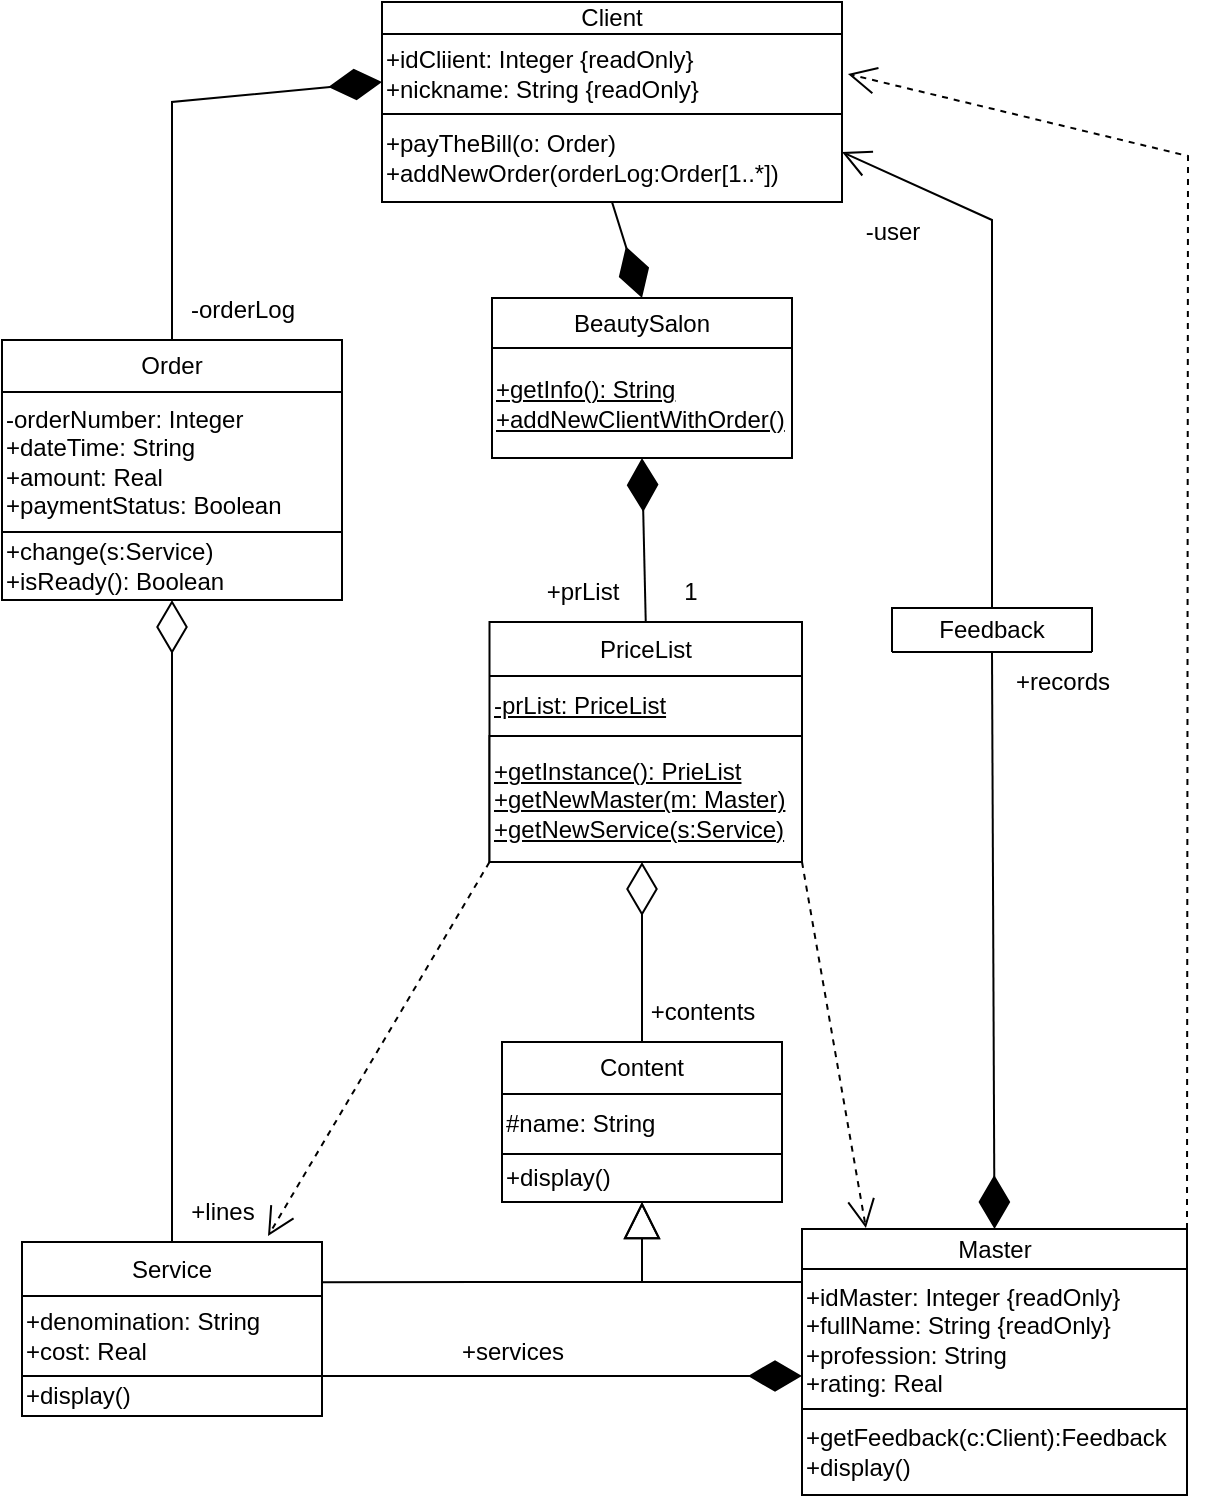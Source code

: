 <mxfile version="22.0.8" type="github">
  <diagram id="C5RBs43oDa-KdzZeNtuy" name="Page-1">
    <mxGraphModel dx="1316" dy="804" grid="1" gridSize="10" guides="1" tooltips="1" connect="1" arrows="1" fold="1" page="1" pageScale="1" pageWidth="827" pageHeight="1169" math="0" shadow="0">
      <root>
        <mxCell id="WIyWlLk6GJQsqaUBKTNV-0" />
        <mxCell id="WIyWlLk6GJQsqaUBKTNV-1" parent="WIyWlLk6GJQsqaUBKTNV-0" />
        <mxCell id="WC2MRUz_Te2z9GJoH_zq-0" value="Order" style="swimlane;fontStyle=0;childLayout=stackLayout;horizontal=1;startSize=26;fillColor=none;horizontalStack=0;resizeParent=1;resizeParentMax=0;resizeLast=0;collapsible=1;marginBottom=0;whiteSpace=wrap;html=1;" parent="WIyWlLk6GJQsqaUBKTNV-1" vertex="1">
          <mxGeometry x="70" y="289" width="170" height="130" as="geometry">
            <mxRectangle x="470" y="233" width="70" height="30" as="alternateBounds" />
          </mxGeometry>
        </mxCell>
        <mxCell id="WC2MRUz_Te2z9GJoH_zq-1" value="&lt;div style=&quot;&quot;&gt;-orderN&lt;span style=&quot;background-color: initial;&quot;&gt;umber: Integer&lt;/span&gt;&lt;/div&gt;&lt;div style=&quot;&quot;&gt;&lt;div style=&quot;&quot;&gt;&lt;span style=&quot;background-color: initial;&quot;&gt;+dateTime: String&lt;/span&gt;&lt;/div&gt;&lt;span style=&quot;background-color: initial;&quot;&gt;&lt;div style=&quot;&quot;&gt;&lt;span style=&quot;background-color: initial;&quot;&gt;+amount: Real&lt;br&gt;+&lt;/span&gt;paymentStatus: Boolean&lt;/div&gt;&lt;/span&gt;&lt;/div&gt;" style="text;html=1;align=left;verticalAlign=middle;resizable=0;points=[];autosize=1;strokeColor=none;fillColor=none;" parent="WC2MRUz_Te2z9GJoH_zq-0" vertex="1">
          <mxGeometry y="26" width="170" height="70" as="geometry" />
        </mxCell>
        <mxCell id="WC2MRUz_Te2z9GJoH_zq-83" value="+change(s:Service)&lt;br&gt;+isReady(): Boolean" style="whiteSpace=wrap;html=1;align=left;" parent="WC2MRUz_Te2z9GJoH_zq-0" vertex="1">
          <mxGeometry y="96" width="170" height="34" as="geometry" />
        </mxCell>
        <mxCell id="WC2MRUz_Te2z9GJoH_zq-2" value="Service" style="swimlane;fontStyle=0;childLayout=stackLayout;horizontal=1;startSize=27;fillColor=none;horizontalStack=0;resizeParent=1;resizeParentMax=0;resizeLast=0;collapsible=1;marginBottom=0;whiteSpace=wrap;html=1;" parent="WIyWlLk6GJQsqaUBKTNV-1" vertex="1">
          <mxGeometry x="80" y="740" width="150" height="87" as="geometry" />
        </mxCell>
        <mxCell id="WC2MRUz_Te2z9GJoH_zq-3" value="+denomination: String&lt;br&gt;+cost: Real" style="text;html=1;align=left;verticalAlign=middle;resizable=0;points=[];autosize=1;strokeColor=none;fillColor=none;" parent="WC2MRUz_Te2z9GJoH_zq-2" vertex="1">
          <mxGeometry y="27" width="150" height="40" as="geometry" />
        </mxCell>
        <mxCell id="2a3KDhAAtPxG6KFBujEm-19" value="+display()" style="rounded=0;whiteSpace=wrap;html=1;align=left;" parent="WC2MRUz_Te2z9GJoH_zq-2" vertex="1">
          <mxGeometry y="67" width="150" height="20" as="geometry" />
        </mxCell>
        <mxCell id="WC2MRUz_Te2z9GJoH_zq-4" value="Master" style="swimlane;fontStyle=0;childLayout=stackLayout;horizontal=1;startSize=20;fillColor=none;horizontalStack=0;resizeParent=1;resizeParentMax=0;resizeLast=0;collapsible=1;marginBottom=0;whiteSpace=wrap;html=1;" parent="WIyWlLk6GJQsqaUBKTNV-1" vertex="1">
          <mxGeometry x="470" y="733.5" width="192.5" height="133" as="geometry">
            <mxRectangle x="320" y="363" width="80" height="52" as="alternateBounds" />
          </mxGeometry>
        </mxCell>
        <mxCell id="WC2MRUz_Te2z9GJoH_zq-5" value="+idMaster: Integer {readOnly}&lt;br&gt;+fullName: String {readOnly}&lt;br&gt;+profession: String&amp;nbsp;&lt;br&gt;+rating: Real&amp;nbsp;" style="text;html=1;align=left;verticalAlign=middle;resizable=0;points=[];autosize=1;strokeColor=none;fillColor=none;" parent="WC2MRUz_Te2z9GJoH_zq-4" vertex="1">
          <mxGeometry y="20" width="192.5" height="70" as="geometry" />
        </mxCell>
        <mxCell id="WC2MRUz_Te2z9GJoH_zq-85" value="+getFeedback(c:Client):Feedback&lt;br&gt;+display()" style="rounded=0;whiteSpace=wrap;html=1;align=left;" parent="WC2MRUz_Te2z9GJoH_zq-4" vertex="1">
          <mxGeometry y="90" width="192.5" height="43" as="geometry" />
        </mxCell>
        <mxCell id="WC2MRUz_Te2z9GJoH_zq-6" value="Client" style="swimlane;fontStyle=0;childLayout=stackLayout;horizontal=1;startSize=16;fillColor=none;horizontalStack=0;resizeParent=1;resizeParentMax=0;resizeLast=0;collapsible=1;marginBottom=0;whiteSpace=wrap;html=1;" parent="WIyWlLk6GJQsqaUBKTNV-1" vertex="1">
          <mxGeometry x="260" y="120" width="230" height="100" as="geometry">
            <mxRectangle x="317.5" y="177" width="70" height="30" as="alternateBounds" />
          </mxGeometry>
        </mxCell>
        <mxCell id="WC2MRUz_Te2z9GJoH_zq-25" value="+idCliient: Integer {readOnly}&lt;br&gt;+nickname: String {readOnly}" style="text;html=1;align=left;verticalAlign=middle;resizable=0;points=[];autosize=1;strokeColor=none;fillColor=none;" parent="WC2MRUz_Te2z9GJoH_zq-6" vertex="1">
          <mxGeometry y="16" width="230" height="40" as="geometry" />
        </mxCell>
        <mxCell id="WC2MRUz_Te2z9GJoH_zq-27" value="+payTheBill(o: Order)&lt;br&gt;+addNewOrder(orderLog:Order[1..*])" style="whiteSpace=wrap;html=1;align=left;" parent="WC2MRUz_Te2z9GJoH_zq-6" vertex="1">
          <mxGeometry y="56" width="230" height="44" as="geometry" />
        </mxCell>
        <mxCell id="WC2MRUz_Te2z9GJoH_zq-7" value="BeautySalon" style="swimlane;fontStyle=0;childLayout=stackLayout;horizontal=1;startSize=25;fillColor=none;horizontalStack=0;resizeParent=1;resizeParentMax=0;resizeLast=0;collapsible=1;marginBottom=0;whiteSpace=wrap;html=1;" parent="WIyWlLk6GJQsqaUBKTNV-1" vertex="1">
          <mxGeometry x="315" y="268" width="150" height="80" as="geometry" />
        </mxCell>
        <mxCell id="2a3KDhAAtPxG6KFBujEm-0" value="&lt;u&gt;+getInfo(): String&lt;br&gt;+addNewClientWithOrder()&lt;br&gt;&lt;/u&gt;" style="rounded=0;whiteSpace=wrap;html=1;align=left;" parent="WC2MRUz_Te2z9GJoH_zq-7" vertex="1">
          <mxGeometry y="25" width="150" height="55" as="geometry" />
        </mxCell>
        <mxCell id="WC2MRUz_Te2z9GJoH_zq-8" value="" style="endArrow=diamondThin;endFill=1;endSize=24;html=1;rounded=0;entryX=0.5;entryY=0;entryDx=0;entryDy=0;exitX=0.5;exitY=1;exitDx=0;exitDy=0;" parent="WIyWlLk6GJQsqaUBKTNV-1" source="WC2MRUz_Te2z9GJoH_zq-6" target="WC2MRUz_Te2z9GJoH_zq-7" edge="1">
          <mxGeometry width="160" relative="1" as="geometry">
            <mxPoint x="280" y="380" as="sourcePoint" />
            <mxPoint x="317.5" y="214" as="targetPoint" />
          </mxGeometry>
        </mxCell>
        <mxCell id="WC2MRUz_Te2z9GJoH_zq-10" value="Feedback" style="swimlane;fontStyle=0;childLayout=stackLayout;horizontal=1;startSize=32;fillColor=none;horizontalStack=0;resizeParent=1;resizeParentMax=0;resizeLast=0;collapsible=1;marginBottom=0;whiteSpace=wrap;html=1;" parent="WIyWlLk6GJQsqaUBKTNV-1" vertex="1">
          <mxGeometry x="515" y="423" width="100" height="22" as="geometry">
            <mxRectangle x="440" y="262" width="90" height="30" as="alternateBounds" />
          </mxGeometry>
        </mxCell>
        <mxCell id="WC2MRUz_Te2z9GJoH_zq-11" value="" style="endArrow=diamondThin;endFill=1;endSize=24;html=1;rounded=0;entryX=0.5;entryY=0;entryDx=0;entryDy=0;exitX=0.5;exitY=1;exitDx=0;exitDy=0;" parent="WIyWlLk6GJQsqaUBKTNV-1" source="WC2MRUz_Te2z9GJoH_zq-10" target="WC2MRUz_Te2z9GJoH_zq-4" edge="1">
          <mxGeometry width="160" relative="1" as="geometry">
            <mxPoint x="450" y="389.5" as="sourcePoint" />
            <mxPoint x="460" y="419.5" as="targetPoint" />
          </mxGeometry>
        </mxCell>
        <mxCell id="WC2MRUz_Te2z9GJoH_zq-12" value="" style="endArrow=diamondThin;endFill=1;endSize=24;html=1;rounded=0;exitX=0.5;exitY=0;exitDx=0;exitDy=0;entryX=0;entryY=0.6;entryDx=0;entryDy=0;entryPerimeter=0;" parent="WIyWlLk6GJQsqaUBKTNV-1" source="WC2MRUz_Te2z9GJoH_zq-0" target="WC2MRUz_Te2z9GJoH_zq-25" edge="1">
          <mxGeometry width="160" relative="1" as="geometry">
            <mxPoint x="427.5" y="244" as="sourcePoint" />
            <mxPoint x="230" y="170" as="targetPoint" />
            <Array as="points">
              <mxPoint x="155" y="170" />
            </Array>
          </mxGeometry>
        </mxCell>
        <mxCell id="WC2MRUz_Te2z9GJoH_zq-13" value="PriceList" style="swimlane;fontStyle=0;childLayout=stackLayout;horizontal=1;startSize=27;fillColor=none;horizontalStack=0;resizeParent=1;resizeParentMax=0;resizeLast=0;collapsible=1;marginBottom=0;whiteSpace=wrap;html=1;" parent="WIyWlLk6GJQsqaUBKTNV-1" vertex="1">
          <mxGeometry x="313.75" y="430" width="156.25" height="120" as="geometry" />
        </mxCell>
        <mxCell id="2a3KDhAAtPxG6KFBujEm-33" value="&lt;div style=&quot;&quot;&gt;&lt;span style=&quot;background-color: initial;&quot;&gt;&lt;u&gt;-prList: PriceList&lt;/u&gt;&lt;/span&gt;&lt;/div&gt;" style="text;html=1;align=left;verticalAlign=middle;resizable=0;points=[];autosize=1;strokeColor=none;fillColor=none;" parent="WC2MRUz_Te2z9GJoH_zq-13" vertex="1">
          <mxGeometry y="27" width="156.25" height="30" as="geometry" />
        </mxCell>
        <mxCell id="2a3KDhAAtPxG6KFBujEm-34" value="&lt;div&gt;&lt;u&gt;+getInstance(): PrieList&lt;/u&gt;&lt;/div&gt;&lt;div&gt;&lt;u&gt;+getNewMaster(m: Master)&lt;/u&gt;&lt;/div&gt;&lt;div&gt;&lt;u&gt;+getNewService(s:Service)&lt;br&gt;&lt;/u&gt;&lt;/div&gt;" style="rounded=0;whiteSpace=wrap;html=1;align=left;" parent="WC2MRUz_Te2z9GJoH_zq-13" vertex="1">
          <mxGeometry y="57" width="156.25" height="63" as="geometry" />
        </mxCell>
        <mxCell id="WC2MRUz_Te2z9GJoH_zq-14" value="" style="endArrow=diamondThin;endFill=1;endSize=24;html=1;rounded=0;exitX=0.5;exitY=0;exitDx=0;exitDy=0;entryX=0.5;entryY=1;entryDx=0;entryDy=0;" parent="WIyWlLk6GJQsqaUBKTNV-1" source="WC2MRUz_Te2z9GJoH_zq-13" target="WC2MRUz_Te2z9GJoH_zq-7" edge="1">
          <mxGeometry width="160" relative="1" as="geometry">
            <mxPoint x="445" y="469" as="sourcePoint" />
            <mxPoint x="392" y="380" as="targetPoint" />
          </mxGeometry>
        </mxCell>
        <mxCell id="WC2MRUz_Te2z9GJoH_zq-17" value="" style="endArrow=diamondThin;endFill=0;endSize=24;html=1;rounded=0;exitX=0.5;exitY=0;exitDx=0;exitDy=0;entryX=0.5;entryY=1;entryDx=0;entryDy=0;" parent="WIyWlLk6GJQsqaUBKTNV-1" source="WC2MRUz_Te2z9GJoH_zq-2" target="WC2MRUz_Te2z9GJoH_zq-0" edge="1">
          <mxGeometry width="160" relative="1" as="geometry">
            <mxPoint x="110" y="402.5" as="sourcePoint" />
            <mxPoint x="200" y="510" as="targetPoint" />
          </mxGeometry>
        </mxCell>
        <mxCell id="WC2MRUz_Te2z9GJoH_zq-19" value="" style="endArrow=diamondThin;endFill=1;endSize=24;html=1;rounded=0;exitX=1;exitY=0;exitDx=0;exitDy=0;entryX=1;entryY=0.9;entryDx=0;entryDy=0;entryPerimeter=0;" parent="WIyWlLk6GJQsqaUBKTNV-1" source="2a3KDhAAtPxG6KFBujEm-19" edge="1">
          <mxGeometry width="160" relative="1" as="geometry">
            <mxPoint x="402.5" y="462" as="sourcePoint" />
            <mxPoint x="470" y="807" as="targetPoint" />
          </mxGeometry>
        </mxCell>
        <mxCell id="WC2MRUz_Te2z9GJoH_zq-21" value="-user" style="text;html=1;align=center;verticalAlign=middle;resizable=0;points=[];autosize=1;strokeColor=none;fillColor=none;" parent="WIyWlLk6GJQsqaUBKTNV-1" vertex="1">
          <mxGeometry x="490" y="220" width="50" height="30" as="geometry" />
        </mxCell>
        <mxCell id="WC2MRUz_Te2z9GJoH_zq-22" value="+records" style="text;html=1;align=center;verticalAlign=middle;resizable=0;points=[];autosize=1;strokeColor=none;fillColor=none;" parent="WIyWlLk6GJQsqaUBKTNV-1" vertex="1">
          <mxGeometry x="565" y="445" width="70" height="30" as="geometry" />
        </mxCell>
        <mxCell id="WC2MRUz_Te2z9GJoH_zq-23" value="-orderLog" style="text;html=1;align=center;verticalAlign=middle;resizable=0;points=[];autosize=1;strokeColor=none;fillColor=none;" parent="WIyWlLk6GJQsqaUBKTNV-1" vertex="1">
          <mxGeometry x="150" y="259" width="80" height="30" as="geometry" />
        </mxCell>
        <mxCell id="WC2MRUz_Te2z9GJoH_zq-24" value="+lines" style="text;html=1;align=center;verticalAlign=middle;resizable=0;points=[];autosize=1;strokeColor=none;fillColor=none;" parent="WIyWlLk6GJQsqaUBKTNV-1" vertex="1">
          <mxGeometry x="150" y="710" width="60" height="30" as="geometry" />
        </mxCell>
        <mxCell id="2a3KDhAAtPxG6KFBujEm-1" value="Content" style="swimlane;fontStyle=0;childLayout=stackLayout;horizontal=1;startSize=26;fillColor=none;horizontalStack=0;resizeParent=1;resizeParentMax=0;resizeLast=0;collapsible=1;marginBottom=0;whiteSpace=wrap;html=1;" parent="WIyWlLk6GJQsqaUBKTNV-1" vertex="1">
          <mxGeometry x="320" y="640" width="140" height="80" as="geometry" />
        </mxCell>
        <mxCell id="2a3KDhAAtPxG6KFBujEm-22" value="#name: String" style="text;html=1;align=left;verticalAlign=middle;resizable=0;points=[];autosize=1;strokeColor=none;fillColor=none;" parent="2a3KDhAAtPxG6KFBujEm-1" vertex="1">
          <mxGeometry y="26" width="140" height="30" as="geometry" />
        </mxCell>
        <mxCell id="2a3KDhAAtPxG6KFBujEm-23" value="+display()" style="rounded=0;whiteSpace=wrap;html=1;align=left;" parent="2a3KDhAAtPxG6KFBujEm-1" vertex="1">
          <mxGeometry y="56" width="140" height="24" as="geometry" />
        </mxCell>
        <mxCell id="2a3KDhAAtPxG6KFBujEm-11" value="" style="endArrow=diamondThin;endFill=0;endSize=24;html=1;rounded=0;exitX=0.5;exitY=0;exitDx=0;exitDy=0;" parent="WIyWlLk6GJQsqaUBKTNV-1" source="2a3KDhAAtPxG6KFBujEm-1" edge="1">
          <mxGeometry width="160" relative="1" as="geometry">
            <mxPoint x="250" y="449.5" as="sourcePoint" />
            <mxPoint x="390" y="550" as="targetPoint" />
          </mxGeometry>
        </mxCell>
        <mxCell id="2a3KDhAAtPxG6KFBujEm-13" value="" style="endArrow=block;endSize=16;endFill=0;html=1;rounded=0;entryX=0.5;entryY=1;entryDx=0;entryDy=0;exitX=0.998;exitY=0.232;exitDx=0;exitDy=0;exitPerimeter=0;" parent="WIyWlLk6GJQsqaUBKTNV-1" source="WC2MRUz_Te2z9GJoH_zq-2" target="2a3KDhAAtPxG6KFBujEm-23" edge="1">
          <mxGeometry width="160" relative="1" as="geometry">
            <mxPoint x="300" y="770" as="sourcePoint" />
            <mxPoint x="390" y="740.0" as="targetPoint" />
            <Array as="points">
              <mxPoint x="310" y="760" />
              <mxPoint x="390" y="760" />
            </Array>
          </mxGeometry>
        </mxCell>
        <mxCell id="2a3KDhAAtPxG6KFBujEm-16" value="" style="endArrow=block;endSize=16;endFill=0;html=1;rounded=0;entryX=0.5;entryY=1;entryDx=0;entryDy=0;" parent="WIyWlLk6GJQsqaUBKTNV-1" target="2a3KDhAAtPxG6KFBujEm-23" edge="1">
          <mxGeometry width="160" relative="1" as="geometry">
            <mxPoint x="470" y="760" as="sourcePoint" />
            <mxPoint x="390" y="740.0" as="targetPoint" />
            <Array as="points">
              <mxPoint x="460" y="760" />
              <mxPoint x="390" y="760" />
            </Array>
          </mxGeometry>
        </mxCell>
        <mxCell id="2a3KDhAAtPxG6KFBujEm-17" value="1" style="text;html=1;align=center;verticalAlign=middle;resizable=0;points=[];autosize=1;strokeColor=none;fillColor=none;" parent="WIyWlLk6GJQsqaUBKTNV-1" vertex="1">
          <mxGeometry x="399" y="400" width="30" height="30" as="geometry" />
        </mxCell>
        <mxCell id="S45QrrYa-EGeYetaI3DC-0" value="+contents" style="text;html=1;align=center;verticalAlign=middle;resizable=0;points=[];autosize=1;strokeColor=none;fillColor=none;" parent="WIyWlLk6GJQsqaUBKTNV-1" vertex="1">
          <mxGeometry x="380" y="610" width="80" height="30" as="geometry" />
        </mxCell>
        <mxCell id="S45QrrYa-EGeYetaI3DC-4" value="+services" style="text;html=1;align=center;verticalAlign=middle;resizable=0;points=[];autosize=1;strokeColor=none;fillColor=none;" parent="WIyWlLk6GJQsqaUBKTNV-1" vertex="1">
          <mxGeometry x="290" y="780" width="70" height="30" as="geometry" />
        </mxCell>
        <mxCell id="nuktzPboeg_UsTBvsRHf-0" value="" style="endArrow=open;endSize=12;dashed=1;html=1;rounded=0;exitX=1;exitY=1;exitDx=0;exitDy=0;entryX=0.166;entryY=-0.004;entryDx=0;entryDy=0;entryPerimeter=0;" parent="WIyWlLk6GJQsqaUBKTNV-1" source="2a3KDhAAtPxG6KFBujEm-34" target="WC2MRUz_Te2z9GJoH_zq-4" edge="1">
          <mxGeometry width="160" relative="1" as="geometry">
            <mxPoint y="533" as="sourcePoint" />
            <mxPoint x="160" y="533" as="targetPoint" />
          </mxGeometry>
        </mxCell>
        <mxCell id="nuktzPboeg_UsTBvsRHf-1" value="" style="endArrow=open;endSize=12;dashed=1;html=1;rounded=0;exitX=0;exitY=1;exitDx=0;exitDy=0;entryX=0.82;entryY=-0.034;entryDx=0;entryDy=0;entryPerimeter=0;" parent="WIyWlLk6GJQsqaUBKTNV-1" source="WC2MRUz_Te2z9GJoH_zq-13" target="WC2MRUz_Te2z9GJoH_zq-2" edge="1">
          <mxGeometry width="160" relative="1" as="geometry">
            <mxPoint x="300" y="539.5" as="sourcePoint" />
            <mxPoint x="170" y="543" as="targetPoint" />
          </mxGeometry>
        </mxCell>
        <mxCell id="nuktzPboeg_UsTBvsRHf-3" value="" style="endArrow=open;endFill=1;endSize=12;html=1;rounded=0;exitX=0.5;exitY=0;exitDx=0;exitDy=0;entryX=1;entryY=0.75;entryDx=0;entryDy=0;" parent="WIyWlLk6GJQsqaUBKTNV-1" source="WC2MRUz_Te2z9GJoH_zq-10" edge="1" target="WC2MRUz_Te2z9GJoH_zq-6">
          <mxGeometry width="160" relative="1" as="geometry">
            <mxPoint x="330" y="610" as="sourcePoint" />
            <mxPoint x="480" y="230" as="targetPoint" />
            <Array as="points">
              <mxPoint x="565" y="229" />
            </Array>
          </mxGeometry>
        </mxCell>
        <mxCell id="nuktzPboeg_UsTBvsRHf-6" value="" style="endArrow=open;endSize=12;dashed=1;html=1;rounded=0;exitX=1;exitY=0;exitDx=0;exitDy=0;entryX=1.013;entryY=0.5;entryDx=0;entryDy=0;entryPerimeter=0;" parent="WIyWlLk6GJQsqaUBKTNV-1" source="WC2MRUz_Te2z9GJoH_zq-4" edge="1" target="WC2MRUz_Te2z9GJoH_zq-25">
          <mxGeometry width="160" relative="1" as="geometry">
            <mxPoint x="642.572" y="695.303" as="sourcePoint" />
            <mxPoint x="480" y="196.68" as="targetPoint" />
            <Array as="points">
              <mxPoint x="663" y="197" />
            </Array>
          </mxGeometry>
        </mxCell>
        <mxCell id="nuktzPboeg_UsTBvsRHf-7" value="&lt;div&gt;+prList&lt;/div&gt;" style="text;html=1;align=center;verticalAlign=middle;resizable=0;points=[];autosize=1;strokeColor=none;fillColor=none;" parent="WIyWlLk6GJQsqaUBKTNV-1" vertex="1">
          <mxGeometry x="330" y="400" width="60" height="30" as="geometry" />
        </mxCell>
      </root>
    </mxGraphModel>
  </diagram>
</mxfile>
